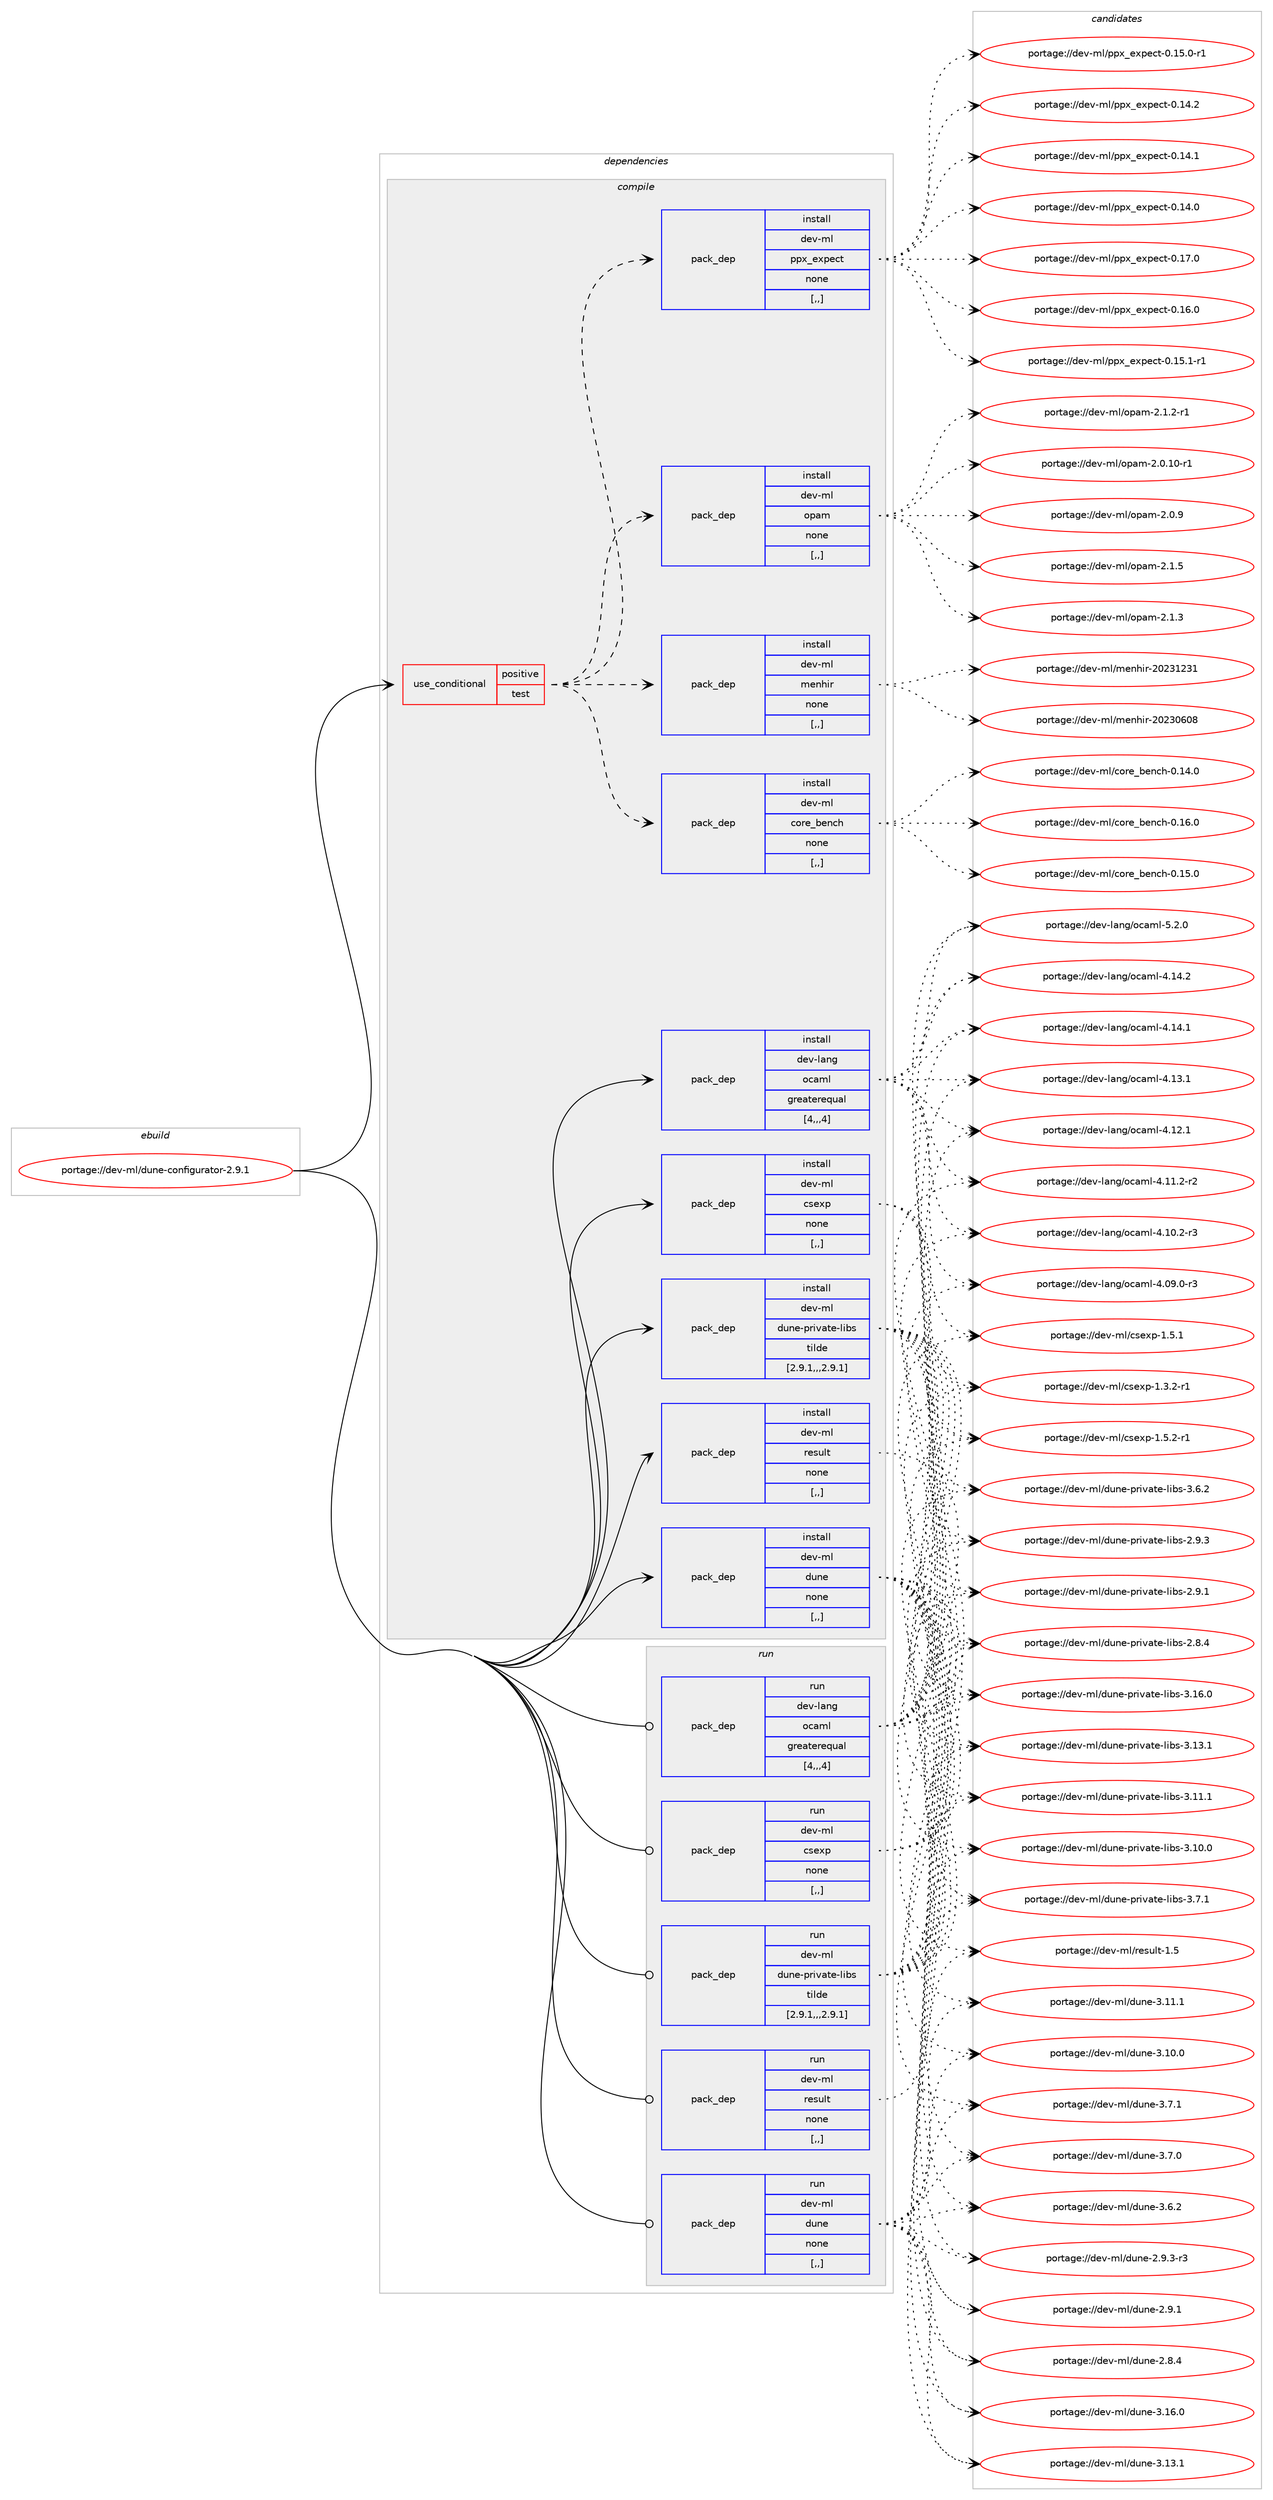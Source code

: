 digraph prolog {

# *************
# Graph options
# *************

newrank=true;
concentrate=true;
compound=true;
graph [rankdir=LR,fontname=Helvetica,fontsize=10,ranksep=1.5];#, ranksep=2.5, nodesep=0.2];
edge  [arrowhead=vee];
node  [fontname=Helvetica,fontsize=10];

# **********
# The ebuild
# **********

subgraph cluster_leftcol {
color=gray;
label=<<i>ebuild</i>>;
id [label="portage://dev-ml/dune-configurator-2.9.1", color=red, width=4, href="../dev-ml/dune-configurator-2.9.1.svg"];
}

# ****************
# The dependencies
# ****************

subgraph cluster_midcol {
color=gray;
label=<<i>dependencies</i>>;
subgraph cluster_compile {
fillcolor="#eeeeee";
style=filled;
label=<<i>compile</i>>;
subgraph cond29252 {
dependency118318 [label=<<TABLE BORDER="0" CELLBORDER="1" CELLSPACING="0" CELLPADDING="4"><TR><TD ROWSPAN="3" CELLPADDING="10">use_conditional</TD></TR><TR><TD>positive</TD></TR><TR><TD>test</TD></TR></TABLE>>, shape=none, color=red];
subgraph pack87868 {
dependency118319 [label=<<TABLE BORDER="0" CELLBORDER="1" CELLSPACING="0" CELLPADDING="4" WIDTH="220"><TR><TD ROWSPAN="6" CELLPADDING="30">pack_dep</TD></TR><TR><TD WIDTH="110">install</TD></TR><TR><TD>dev-ml</TD></TR><TR><TD>core_bench</TD></TR><TR><TD>none</TD></TR><TR><TD>[,,]</TD></TR></TABLE>>, shape=none, color=blue];
}
dependency118318:e -> dependency118319:w [weight=20,style="dashed",arrowhead="vee"];
subgraph pack87869 {
dependency118320 [label=<<TABLE BORDER="0" CELLBORDER="1" CELLSPACING="0" CELLPADDING="4" WIDTH="220"><TR><TD ROWSPAN="6" CELLPADDING="30">pack_dep</TD></TR><TR><TD WIDTH="110">install</TD></TR><TR><TD>dev-ml</TD></TR><TR><TD>menhir</TD></TR><TR><TD>none</TD></TR><TR><TD>[,,]</TD></TR></TABLE>>, shape=none, color=blue];
}
dependency118318:e -> dependency118320:w [weight=20,style="dashed",arrowhead="vee"];
subgraph pack87870 {
dependency118321 [label=<<TABLE BORDER="0" CELLBORDER="1" CELLSPACING="0" CELLPADDING="4" WIDTH="220"><TR><TD ROWSPAN="6" CELLPADDING="30">pack_dep</TD></TR><TR><TD WIDTH="110">install</TD></TR><TR><TD>dev-ml</TD></TR><TR><TD>opam</TD></TR><TR><TD>none</TD></TR><TR><TD>[,,]</TD></TR></TABLE>>, shape=none, color=blue];
}
dependency118318:e -> dependency118321:w [weight=20,style="dashed",arrowhead="vee"];
subgraph pack87871 {
dependency118322 [label=<<TABLE BORDER="0" CELLBORDER="1" CELLSPACING="0" CELLPADDING="4" WIDTH="220"><TR><TD ROWSPAN="6" CELLPADDING="30">pack_dep</TD></TR><TR><TD WIDTH="110">install</TD></TR><TR><TD>dev-ml</TD></TR><TR><TD>ppx_expect</TD></TR><TR><TD>none</TD></TR><TR><TD>[,,]</TD></TR></TABLE>>, shape=none, color=blue];
}
dependency118318:e -> dependency118322:w [weight=20,style="dashed",arrowhead="vee"];
}
id:e -> dependency118318:w [weight=20,style="solid",arrowhead="vee"];
subgraph pack87872 {
dependency118323 [label=<<TABLE BORDER="0" CELLBORDER="1" CELLSPACING="0" CELLPADDING="4" WIDTH="220"><TR><TD ROWSPAN="6" CELLPADDING="30">pack_dep</TD></TR><TR><TD WIDTH="110">install</TD></TR><TR><TD>dev-lang</TD></TR><TR><TD>ocaml</TD></TR><TR><TD>greaterequal</TD></TR><TR><TD>[4,,,4]</TD></TR></TABLE>>, shape=none, color=blue];
}
id:e -> dependency118323:w [weight=20,style="solid",arrowhead="vee"];
subgraph pack87873 {
dependency118324 [label=<<TABLE BORDER="0" CELLBORDER="1" CELLSPACING="0" CELLPADDING="4" WIDTH="220"><TR><TD ROWSPAN="6" CELLPADDING="30">pack_dep</TD></TR><TR><TD WIDTH="110">install</TD></TR><TR><TD>dev-ml</TD></TR><TR><TD>csexp</TD></TR><TR><TD>none</TD></TR><TR><TD>[,,]</TD></TR></TABLE>>, shape=none, color=blue];
}
id:e -> dependency118324:w [weight=20,style="solid",arrowhead="vee"];
subgraph pack87874 {
dependency118325 [label=<<TABLE BORDER="0" CELLBORDER="1" CELLSPACING="0" CELLPADDING="4" WIDTH="220"><TR><TD ROWSPAN="6" CELLPADDING="30">pack_dep</TD></TR><TR><TD WIDTH="110">install</TD></TR><TR><TD>dev-ml</TD></TR><TR><TD>dune</TD></TR><TR><TD>none</TD></TR><TR><TD>[,,]</TD></TR></TABLE>>, shape=none, color=blue];
}
id:e -> dependency118325:w [weight=20,style="solid",arrowhead="vee"];
subgraph pack87875 {
dependency118326 [label=<<TABLE BORDER="0" CELLBORDER="1" CELLSPACING="0" CELLPADDING="4" WIDTH="220"><TR><TD ROWSPAN="6" CELLPADDING="30">pack_dep</TD></TR><TR><TD WIDTH="110">install</TD></TR><TR><TD>dev-ml</TD></TR><TR><TD>dune-private-libs</TD></TR><TR><TD>tilde</TD></TR><TR><TD>[2.9.1,,,2.9.1]</TD></TR></TABLE>>, shape=none, color=blue];
}
id:e -> dependency118326:w [weight=20,style="solid",arrowhead="vee"];
subgraph pack87876 {
dependency118327 [label=<<TABLE BORDER="0" CELLBORDER="1" CELLSPACING="0" CELLPADDING="4" WIDTH="220"><TR><TD ROWSPAN="6" CELLPADDING="30">pack_dep</TD></TR><TR><TD WIDTH="110">install</TD></TR><TR><TD>dev-ml</TD></TR><TR><TD>result</TD></TR><TR><TD>none</TD></TR><TR><TD>[,,]</TD></TR></TABLE>>, shape=none, color=blue];
}
id:e -> dependency118327:w [weight=20,style="solid",arrowhead="vee"];
}
subgraph cluster_compileandrun {
fillcolor="#eeeeee";
style=filled;
label=<<i>compile and run</i>>;
}
subgraph cluster_run {
fillcolor="#eeeeee";
style=filled;
label=<<i>run</i>>;
subgraph pack87877 {
dependency118328 [label=<<TABLE BORDER="0" CELLBORDER="1" CELLSPACING="0" CELLPADDING="4" WIDTH="220"><TR><TD ROWSPAN="6" CELLPADDING="30">pack_dep</TD></TR><TR><TD WIDTH="110">run</TD></TR><TR><TD>dev-lang</TD></TR><TR><TD>ocaml</TD></TR><TR><TD>greaterequal</TD></TR><TR><TD>[4,,,4]</TD></TR></TABLE>>, shape=none, color=blue];
}
id:e -> dependency118328:w [weight=20,style="solid",arrowhead="odot"];
subgraph pack87878 {
dependency118329 [label=<<TABLE BORDER="0" CELLBORDER="1" CELLSPACING="0" CELLPADDING="4" WIDTH="220"><TR><TD ROWSPAN="6" CELLPADDING="30">pack_dep</TD></TR><TR><TD WIDTH="110">run</TD></TR><TR><TD>dev-ml</TD></TR><TR><TD>csexp</TD></TR><TR><TD>none</TD></TR><TR><TD>[,,]</TD></TR></TABLE>>, shape=none, color=blue];
}
id:e -> dependency118329:w [weight=20,style="solid",arrowhead="odot"];
subgraph pack87879 {
dependency118330 [label=<<TABLE BORDER="0" CELLBORDER="1" CELLSPACING="0" CELLPADDING="4" WIDTH="220"><TR><TD ROWSPAN="6" CELLPADDING="30">pack_dep</TD></TR><TR><TD WIDTH="110">run</TD></TR><TR><TD>dev-ml</TD></TR><TR><TD>dune</TD></TR><TR><TD>none</TD></TR><TR><TD>[,,]</TD></TR></TABLE>>, shape=none, color=blue];
}
id:e -> dependency118330:w [weight=20,style="solid",arrowhead="odot"];
subgraph pack87880 {
dependency118331 [label=<<TABLE BORDER="0" CELLBORDER="1" CELLSPACING="0" CELLPADDING="4" WIDTH="220"><TR><TD ROWSPAN="6" CELLPADDING="30">pack_dep</TD></TR><TR><TD WIDTH="110">run</TD></TR><TR><TD>dev-ml</TD></TR><TR><TD>dune-private-libs</TD></TR><TR><TD>tilde</TD></TR><TR><TD>[2.9.1,,,2.9.1]</TD></TR></TABLE>>, shape=none, color=blue];
}
id:e -> dependency118331:w [weight=20,style="solid",arrowhead="odot"];
subgraph pack87881 {
dependency118332 [label=<<TABLE BORDER="0" CELLBORDER="1" CELLSPACING="0" CELLPADDING="4" WIDTH="220"><TR><TD ROWSPAN="6" CELLPADDING="30">pack_dep</TD></TR><TR><TD WIDTH="110">run</TD></TR><TR><TD>dev-ml</TD></TR><TR><TD>result</TD></TR><TR><TD>none</TD></TR><TR><TD>[,,]</TD></TR></TABLE>>, shape=none, color=blue];
}
id:e -> dependency118332:w [weight=20,style="solid",arrowhead="odot"];
}
}

# **************
# The candidates
# **************

subgraph cluster_choices {
rank=same;
color=gray;
label=<<i>candidates</i>>;

subgraph choice87868 {
color=black;
nodesep=1;
choice10010111845109108479911111410195981011109910445484649544648 [label="portage://dev-ml/core_bench-0.16.0", color=red, width=4,href="../dev-ml/core_bench-0.16.0.svg"];
choice10010111845109108479911111410195981011109910445484649534648 [label="portage://dev-ml/core_bench-0.15.0", color=red, width=4,href="../dev-ml/core_bench-0.15.0.svg"];
choice10010111845109108479911111410195981011109910445484649524648 [label="portage://dev-ml/core_bench-0.14.0", color=red, width=4,href="../dev-ml/core_bench-0.14.0.svg"];
dependency118319:e -> choice10010111845109108479911111410195981011109910445484649544648:w [style=dotted,weight="100"];
dependency118319:e -> choice10010111845109108479911111410195981011109910445484649534648:w [style=dotted,weight="100"];
dependency118319:e -> choice10010111845109108479911111410195981011109910445484649524648:w [style=dotted,weight="100"];
}
subgraph choice87869 {
color=black;
nodesep=1;
choice1001011184510910847109101110104105114455048505149505149 [label="portage://dev-ml/menhir-20231231", color=red, width=4,href="../dev-ml/menhir-20231231.svg"];
choice1001011184510910847109101110104105114455048505148544856 [label="portage://dev-ml/menhir-20230608", color=red, width=4,href="../dev-ml/menhir-20230608.svg"];
dependency118320:e -> choice1001011184510910847109101110104105114455048505149505149:w [style=dotted,weight="100"];
dependency118320:e -> choice1001011184510910847109101110104105114455048505148544856:w [style=dotted,weight="100"];
}
subgraph choice87870 {
color=black;
nodesep=1;
choice100101118451091084711111297109455046494653 [label="portage://dev-ml/opam-2.1.5", color=red, width=4,href="../dev-ml/opam-2.1.5.svg"];
choice100101118451091084711111297109455046494651 [label="portage://dev-ml/opam-2.1.3", color=red, width=4,href="../dev-ml/opam-2.1.3.svg"];
choice1001011184510910847111112971094550464946504511449 [label="portage://dev-ml/opam-2.1.2-r1", color=red, width=4,href="../dev-ml/opam-2.1.2-r1.svg"];
choice100101118451091084711111297109455046484649484511449 [label="portage://dev-ml/opam-2.0.10-r1", color=red, width=4,href="../dev-ml/opam-2.0.10-r1.svg"];
choice100101118451091084711111297109455046484657 [label="portage://dev-ml/opam-2.0.9", color=red, width=4,href="../dev-ml/opam-2.0.9.svg"];
dependency118321:e -> choice100101118451091084711111297109455046494653:w [style=dotted,weight="100"];
dependency118321:e -> choice100101118451091084711111297109455046494651:w [style=dotted,weight="100"];
dependency118321:e -> choice1001011184510910847111112971094550464946504511449:w [style=dotted,weight="100"];
dependency118321:e -> choice100101118451091084711111297109455046484649484511449:w [style=dotted,weight="100"];
dependency118321:e -> choice100101118451091084711111297109455046484657:w [style=dotted,weight="100"];
}
subgraph choice87871 {
color=black;
nodesep=1;
choice1001011184510910847112112120951011201121019911645484649554648 [label="portage://dev-ml/ppx_expect-0.17.0", color=red, width=4,href="../dev-ml/ppx_expect-0.17.0.svg"];
choice1001011184510910847112112120951011201121019911645484649544648 [label="portage://dev-ml/ppx_expect-0.16.0", color=red, width=4,href="../dev-ml/ppx_expect-0.16.0.svg"];
choice10010111845109108471121121209510112011210199116454846495346494511449 [label="portage://dev-ml/ppx_expect-0.15.1-r1", color=red, width=4,href="../dev-ml/ppx_expect-0.15.1-r1.svg"];
choice10010111845109108471121121209510112011210199116454846495346484511449 [label="portage://dev-ml/ppx_expect-0.15.0-r1", color=red, width=4,href="../dev-ml/ppx_expect-0.15.0-r1.svg"];
choice1001011184510910847112112120951011201121019911645484649524650 [label="portage://dev-ml/ppx_expect-0.14.2", color=red, width=4,href="../dev-ml/ppx_expect-0.14.2.svg"];
choice1001011184510910847112112120951011201121019911645484649524649 [label="portage://dev-ml/ppx_expect-0.14.1", color=red, width=4,href="../dev-ml/ppx_expect-0.14.1.svg"];
choice1001011184510910847112112120951011201121019911645484649524648 [label="portage://dev-ml/ppx_expect-0.14.0", color=red, width=4,href="../dev-ml/ppx_expect-0.14.0.svg"];
dependency118322:e -> choice1001011184510910847112112120951011201121019911645484649554648:w [style=dotted,weight="100"];
dependency118322:e -> choice1001011184510910847112112120951011201121019911645484649544648:w [style=dotted,weight="100"];
dependency118322:e -> choice10010111845109108471121121209510112011210199116454846495346494511449:w [style=dotted,weight="100"];
dependency118322:e -> choice10010111845109108471121121209510112011210199116454846495346484511449:w [style=dotted,weight="100"];
dependency118322:e -> choice1001011184510910847112112120951011201121019911645484649524650:w [style=dotted,weight="100"];
dependency118322:e -> choice1001011184510910847112112120951011201121019911645484649524649:w [style=dotted,weight="100"];
dependency118322:e -> choice1001011184510910847112112120951011201121019911645484649524648:w [style=dotted,weight="100"];
}
subgraph choice87872 {
color=black;
nodesep=1;
choice1001011184510897110103471119997109108455346504648 [label="portage://dev-lang/ocaml-5.2.0", color=red, width=4,href="../dev-lang/ocaml-5.2.0.svg"];
choice100101118451089711010347111999710910845524649524650 [label="portage://dev-lang/ocaml-4.14.2", color=red, width=4,href="../dev-lang/ocaml-4.14.2.svg"];
choice100101118451089711010347111999710910845524649524649 [label="portage://dev-lang/ocaml-4.14.1", color=red, width=4,href="../dev-lang/ocaml-4.14.1.svg"];
choice100101118451089711010347111999710910845524649514649 [label="portage://dev-lang/ocaml-4.13.1", color=red, width=4,href="../dev-lang/ocaml-4.13.1.svg"];
choice100101118451089711010347111999710910845524649504649 [label="portage://dev-lang/ocaml-4.12.1", color=red, width=4,href="../dev-lang/ocaml-4.12.1.svg"];
choice1001011184510897110103471119997109108455246494946504511450 [label="portage://dev-lang/ocaml-4.11.2-r2", color=red, width=4,href="../dev-lang/ocaml-4.11.2-r2.svg"];
choice1001011184510897110103471119997109108455246494846504511451 [label="portage://dev-lang/ocaml-4.10.2-r3", color=red, width=4,href="../dev-lang/ocaml-4.10.2-r3.svg"];
choice1001011184510897110103471119997109108455246485746484511451 [label="portage://dev-lang/ocaml-4.09.0-r3", color=red, width=4,href="../dev-lang/ocaml-4.09.0-r3.svg"];
dependency118323:e -> choice1001011184510897110103471119997109108455346504648:w [style=dotted,weight="100"];
dependency118323:e -> choice100101118451089711010347111999710910845524649524650:w [style=dotted,weight="100"];
dependency118323:e -> choice100101118451089711010347111999710910845524649524649:w [style=dotted,weight="100"];
dependency118323:e -> choice100101118451089711010347111999710910845524649514649:w [style=dotted,weight="100"];
dependency118323:e -> choice100101118451089711010347111999710910845524649504649:w [style=dotted,weight="100"];
dependency118323:e -> choice1001011184510897110103471119997109108455246494946504511450:w [style=dotted,weight="100"];
dependency118323:e -> choice1001011184510897110103471119997109108455246494846504511451:w [style=dotted,weight="100"];
dependency118323:e -> choice1001011184510897110103471119997109108455246485746484511451:w [style=dotted,weight="100"];
}
subgraph choice87873 {
color=black;
nodesep=1;
choice1001011184510910847991151011201124549465346504511449 [label="portage://dev-ml/csexp-1.5.2-r1", color=red, width=4,href="../dev-ml/csexp-1.5.2-r1.svg"];
choice100101118451091084799115101120112454946534649 [label="portage://dev-ml/csexp-1.5.1", color=red, width=4,href="../dev-ml/csexp-1.5.1.svg"];
choice1001011184510910847991151011201124549465146504511449 [label="portage://dev-ml/csexp-1.3.2-r1", color=red, width=4,href="../dev-ml/csexp-1.3.2-r1.svg"];
dependency118324:e -> choice1001011184510910847991151011201124549465346504511449:w [style=dotted,weight="100"];
dependency118324:e -> choice100101118451091084799115101120112454946534649:w [style=dotted,weight="100"];
dependency118324:e -> choice1001011184510910847991151011201124549465146504511449:w [style=dotted,weight="100"];
}
subgraph choice87874 {
color=black;
nodesep=1;
choice100101118451091084710011711010145514649544648 [label="portage://dev-ml/dune-3.16.0", color=red, width=4,href="../dev-ml/dune-3.16.0.svg"];
choice100101118451091084710011711010145514649514649 [label="portage://dev-ml/dune-3.13.1", color=red, width=4,href="../dev-ml/dune-3.13.1.svg"];
choice100101118451091084710011711010145514649494649 [label="portage://dev-ml/dune-3.11.1", color=red, width=4,href="../dev-ml/dune-3.11.1.svg"];
choice100101118451091084710011711010145514649484648 [label="portage://dev-ml/dune-3.10.0", color=red, width=4,href="../dev-ml/dune-3.10.0.svg"];
choice1001011184510910847100117110101455146554649 [label="portage://dev-ml/dune-3.7.1", color=red, width=4,href="../dev-ml/dune-3.7.1.svg"];
choice1001011184510910847100117110101455146554648 [label="portage://dev-ml/dune-3.7.0", color=red, width=4,href="../dev-ml/dune-3.7.0.svg"];
choice1001011184510910847100117110101455146544650 [label="portage://dev-ml/dune-3.6.2", color=red, width=4,href="../dev-ml/dune-3.6.2.svg"];
choice10010111845109108471001171101014550465746514511451 [label="portage://dev-ml/dune-2.9.3-r3", color=red, width=4,href="../dev-ml/dune-2.9.3-r3.svg"];
choice1001011184510910847100117110101455046574649 [label="portage://dev-ml/dune-2.9.1", color=red, width=4,href="../dev-ml/dune-2.9.1.svg"];
choice1001011184510910847100117110101455046564652 [label="portage://dev-ml/dune-2.8.4", color=red, width=4,href="../dev-ml/dune-2.8.4.svg"];
dependency118325:e -> choice100101118451091084710011711010145514649544648:w [style=dotted,weight="100"];
dependency118325:e -> choice100101118451091084710011711010145514649514649:w [style=dotted,weight="100"];
dependency118325:e -> choice100101118451091084710011711010145514649494649:w [style=dotted,weight="100"];
dependency118325:e -> choice100101118451091084710011711010145514649484648:w [style=dotted,weight="100"];
dependency118325:e -> choice1001011184510910847100117110101455146554649:w [style=dotted,weight="100"];
dependency118325:e -> choice1001011184510910847100117110101455146554648:w [style=dotted,weight="100"];
dependency118325:e -> choice1001011184510910847100117110101455146544650:w [style=dotted,weight="100"];
dependency118325:e -> choice10010111845109108471001171101014550465746514511451:w [style=dotted,weight="100"];
dependency118325:e -> choice1001011184510910847100117110101455046574649:w [style=dotted,weight="100"];
dependency118325:e -> choice1001011184510910847100117110101455046564652:w [style=dotted,weight="100"];
}
subgraph choice87875 {
color=black;
nodesep=1;
choice10010111845109108471001171101014511211410511897116101451081059811545514649544648 [label="portage://dev-ml/dune-private-libs-3.16.0", color=red, width=4,href="../dev-ml/dune-private-libs-3.16.0.svg"];
choice10010111845109108471001171101014511211410511897116101451081059811545514649514649 [label="portage://dev-ml/dune-private-libs-3.13.1", color=red, width=4,href="../dev-ml/dune-private-libs-3.13.1.svg"];
choice10010111845109108471001171101014511211410511897116101451081059811545514649494649 [label="portage://dev-ml/dune-private-libs-3.11.1", color=red, width=4,href="../dev-ml/dune-private-libs-3.11.1.svg"];
choice10010111845109108471001171101014511211410511897116101451081059811545514649484648 [label="portage://dev-ml/dune-private-libs-3.10.0", color=red, width=4,href="../dev-ml/dune-private-libs-3.10.0.svg"];
choice100101118451091084710011711010145112114105118971161014510810598115455146554649 [label="portage://dev-ml/dune-private-libs-3.7.1", color=red, width=4,href="../dev-ml/dune-private-libs-3.7.1.svg"];
choice100101118451091084710011711010145112114105118971161014510810598115455146544650 [label="portage://dev-ml/dune-private-libs-3.6.2", color=red, width=4,href="../dev-ml/dune-private-libs-3.6.2.svg"];
choice100101118451091084710011711010145112114105118971161014510810598115455046574651 [label="portage://dev-ml/dune-private-libs-2.9.3", color=red, width=4,href="../dev-ml/dune-private-libs-2.9.3.svg"];
choice100101118451091084710011711010145112114105118971161014510810598115455046574649 [label="portage://dev-ml/dune-private-libs-2.9.1", color=red, width=4,href="../dev-ml/dune-private-libs-2.9.1.svg"];
choice100101118451091084710011711010145112114105118971161014510810598115455046564652 [label="portage://dev-ml/dune-private-libs-2.8.4", color=red, width=4,href="../dev-ml/dune-private-libs-2.8.4.svg"];
dependency118326:e -> choice10010111845109108471001171101014511211410511897116101451081059811545514649544648:w [style=dotted,weight="100"];
dependency118326:e -> choice10010111845109108471001171101014511211410511897116101451081059811545514649514649:w [style=dotted,weight="100"];
dependency118326:e -> choice10010111845109108471001171101014511211410511897116101451081059811545514649494649:w [style=dotted,weight="100"];
dependency118326:e -> choice10010111845109108471001171101014511211410511897116101451081059811545514649484648:w [style=dotted,weight="100"];
dependency118326:e -> choice100101118451091084710011711010145112114105118971161014510810598115455146554649:w [style=dotted,weight="100"];
dependency118326:e -> choice100101118451091084710011711010145112114105118971161014510810598115455146544650:w [style=dotted,weight="100"];
dependency118326:e -> choice100101118451091084710011711010145112114105118971161014510810598115455046574651:w [style=dotted,weight="100"];
dependency118326:e -> choice100101118451091084710011711010145112114105118971161014510810598115455046574649:w [style=dotted,weight="100"];
dependency118326:e -> choice100101118451091084710011711010145112114105118971161014510810598115455046564652:w [style=dotted,weight="100"];
}
subgraph choice87876 {
color=black;
nodesep=1;
choice100101118451091084711410111511710811645494653 [label="portage://dev-ml/result-1.5", color=red, width=4,href="../dev-ml/result-1.5.svg"];
dependency118327:e -> choice100101118451091084711410111511710811645494653:w [style=dotted,weight="100"];
}
subgraph choice87877 {
color=black;
nodesep=1;
choice1001011184510897110103471119997109108455346504648 [label="portage://dev-lang/ocaml-5.2.0", color=red, width=4,href="../dev-lang/ocaml-5.2.0.svg"];
choice100101118451089711010347111999710910845524649524650 [label="portage://dev-lang/ocaml-4.14.2", color=red, width=4,href="../dev-lang/ocaml-4.14.2.svg"];
choice100101118451089711010347111999710910845524649524649 [label="portage://dev-lang/ocaml-4.14.1", color=red, width=4,href="../dev-lang/ocaml-4.14.1.svg"];
choice100101118451089711010347111999710910845524649514649 [label="portage://dev-lang/ocaml-4.13.1", color=red, width=4,href="../dev-lang/ocaml-4.13.1.svg"];
choice100101118451089711010347111999710910845524649504649 [label="portage://dev-lang/ocaml-4.12.1", color=red, width=4,href="../dev-lang/ocaml-4.12.1.svg"];
choice1001011184510897110103471119997109108455246494946504511450 [label="portage://dev-lang/ocaml-4.11.2-r2", color=red, width=4,href="../dev-lang/ocaml-4.11.2-r2.svg"];
choice1001011184510897110103471119997109108455246494846504511451 [label="portage://dev-lang/ocaml-4.10.2-r3", color=red, width=4,href="../dev-lang/ocaml-4.10.2-r3.svg"];
choice1001011184510897110103471119997109108455246485746484511451 [label="portage://dev-lang/ocaml-4.09.0-r3", color=red, width=4,href="../dev-lang/ocaml-4.09.0-r3.svg"];
dependency118328:e -> choice1001011184510897110103471119997109108455346504648:w [style=dotted,weight="100"];
dependency118328:e -> choice100101118451089711010347111999710910845524649524650:w [style=dotted,weight="100"];
dependency118328:e -> choice100101118451089711010347111999710910845524649524649:w [style=dotted,weight="100"];
dependency118328:e -> choice100101118451089711010347111999710910845524649514649:w [style=dotted,weight="100"];
dependency118328:e -> choice100101118451089711010347111999710910845524649504649:w [style=dotted,weight="100"];
dependency118328:e -> choice1001011184510897110103471119997109108455246494946504511450:w [style=dotted,weight="100"];
dependency118328:e -> choice1001011184510897110103471119997109108455246494846504511451:w [style=dotted,weight="100"];
dependency118328:e -> choice1001011184510897110103471119997109108455246485746484511451:w [style=dotted,weight="100"];
}
subgraph choice87878 {
color=black;
nodesep=1;
choice1001011184510910847991151011201124549465346504511449 [label="portage://dev-ml/csexp-1.5.2-r1", color=red, width=4,href="../dev-ml/csexp-1.5.2-r1.svg"];
choice100101118451091084799115101120112454946534649 [label="portage://dev-ml/csexp-1.5.1", color=red, width=4,href="../dev-ml/csexp-1.5.1.svg"];
choice1001011184510910847991151011201124549465146504511449 [label="portage://dev-ml/csexp-1.3.2-r1", color=red, width=4,href="../dev-ml/csexp-1.3.2-r1.svg"];
dependency118329:e -> choice1001011184510910847991151011201124549465346504511449:w [style=dotted,weight="100"];
dependency118329:e -> choice100101118451091084799115101120112454946534649:w [style=dotted,weight="100"];
dependency118329:e -> choice1001011184510910847991151011201124549465146504511449:w [style=dotted,weight="100"];
}
subgraph choice87879 {
color=black;
nodesep=1;
choice100101118451091084710011711010145514649544648 [label="portage://dev-ml/dune-3.16.0", color=red, width=4,href="../dev-ml/dune-3.16.0.svg"];
choice100101118451091084710011711010145514649514649 [label="portage://dev-ml/dune-3.13.1", color=red, width=4,href="../dev-ml/dune-3.13.1.svg"];
choice100101118451091084710011711010145514649494649 [label="portage://dev-ml/dune-3.11.1", color=red, width=4,href="../dev-ml/dune-3.11.1.svg"];
choice100101118451091084710011711010145514649484648 [label="portage://dev-ml/dune-3.10.0", color=red, width=4,href="../dev-ml/dune-3.10.0.svg"];
choice1001011184510910847100117110101455146554649 [label="portage://dev-ml/dune-3.7.1", color=red, width=4,href="../dev-ml/dune-3.7.1.svg"];
choice1001011184510910847100117110101455146554648 [label="portage://dev-ml/dune-3.7.0", color=red, width=4,href="../dev-ml/dune-3.7.0.svg"];
choice1001011184510910847100117110101455146544650 [label="portage://dev-ml/dune-3.6.2", color=red, width=4,href="../dev-ml/dune-3.6.2.svg"];
choice10010111845109108471001171101014550465746514511451 [label="portage://dev-ml/dune-2.9.3-r3", color=red, width=4,href="../dev-ml/dune-2.9.3-r3.svg"];
choice1001011184510910847100117110101455046574649 [label="portage://dev-ml/dune-2.9.1", color=red, width=4,href="../dev-ml/dune-2.9.1.svg"];
choice1001011184510910847100117110101455046564652 [label="portage://dev-ml/dune-2.8.4", color=red, width=4,href="../dev-ml/dune-2.8.4.svg"];
dependency118330:e -> choice100101118451091084710011711010145514649544648:w [style=dotted,weight="100"];
dependency118330:e -> choice100101118451091084710011711010145514649514649:w [style=dotted,weight="100"];
dependency118330:e -> choice100101118451091084710011711010145514649494649:w [style=dotted,weight="100"];
dependency118330:e -> choice100101118451091084710011711010145514649484648:w [style=dotted,weight="100"];
dependency118330:e -> choice1001011184510910847100117110101455146554649:w [style=dotted,weight="100"];
dependency118330:e -> choice1001011184510910847100117110101455146554648:w [style=dotted,weight="100"];
dependency118330:e -> choice1001011184510910847100117110101455146544650:w [style=dotted,weight="100"];
dependency118330:e -> choice10010111845109108471001171101014550465746514511451:w [style=dotted,weight="100"];
dependency118330:e -> choice1001011184510910847100117110101455046574649:w [style=dotted,weight="100"];
dependency118330:e -> choice1001011184510910847100117110101455046564652:w [style=dotted,weight="100"];
}
subgraph choice87880 {
color=black;
nodesep=1;
choice10010111845109108471001171101014511211410511897116101451081059811545514649544648 [label="portage://dev-ml/dune-private-libs-3.16.0", color=red, width=4,href="../dev-ml/dune-private-libs-3.16.0.svg"];
choice10010111845109108471001171101014511211410511897116101451081059811545514649514649 [label="portage://dev-ml/dune-private-libs-3.13.1", color=red, width=4,href="../dev-ml/dune-private-libs-3.13.1.svg"];
choice10010111845109108471001171101014511211410511897116101451081059811545514649494649 [label="portage://dev-ml/dune-private-libs-3.11.1", color=red, width=4,href="../dev-ml/dune-private-libs-3.11.1.svg"];
choice10010111845109108471001171101014511211410511897116101451081059811545514649484648 [label="portage://dev-ml/dune-private-libs-3.10.0", color=red, width=4,href="../dev-ml/dune-private-libs-3.10.0.svg"];
choice100101118451091084710011711010145112114105118971161014510810598115455146554649 [label="portage://dev-ml/dune-private-libs-3.7.1", color=red, width=4,href="../dev-ml/dune-private-libs-3.7.1.svg"];
choice100101118451091084710011711010145112114105118971161014510810598115455146544650 [label="portage://dev-ml/dune-private-libs-3.6.2", color=red, width=4,href="../dev-ml/dune-private-libs-3.6.2.svg"];
choice100101118451091084710011711010145112114105118971161014510810598115455046574651 [label="portage://dev-ml/dune-private-libs-2.9.3", color=red, width=4,href="../dev-ml/dune-private-libs-2.9.3.svg"];
choice100101118451091084710011711010145112114105118971161014510810598115455046574649 [label="portage://dev-ml/dune-private-libs-2.9.1", color=red, width=4,href="../dev-ml/dune-private-libs-2.9.1.svg"];
choice100101118451091084710011711010145112114105118971161014510810598115455046564652 [label="portage://dev-ml/dune-private-libs-2.8.4", color=red, width=4,href="../dev-ml/dune-private-libs-2.8.4.svg"];
dependency118331:e -> choice10010111845109108471001171101014511211410511897116101451081059811545514649544648:w [style=dotted,weight="100"];
dependency118331:e -> choice10010111845109108471001171101014511211410511897116101451081059811545514649514649:w [style=dotted,weight="100"];
dependency118331:e -> choice10010111845109108471001171101014511211410511897116101451081059811545514649494649:w [style=dotted,weight="100"];
dependency118331:e -> choice10010111845109108471001171101014511211410511897116101451081059811545514649484648:w [style=dotted,weight="100"];
dependency118331:e -> choice100101118451091084710011711010145112114105118971161014510810598115455146554649:w [style=dotted,weight="100"];
dependency118331:e -> choice100101118451091084710011711010145112114105118971161014510810598115455146544650:w [style=dotted,weight="100"];
dependency118331:e -> choice100101118451091084710011711010145112114105118971161014510810598115455046574651:w [style=dotted,weight="100"];
dependency118331:e -> choice100101118451091084710011711010145112114105118971161014510810598115455046574649:w [style=dotted,weight="100"];
dependency118331:e -> choice100101118451091084710011711010145112114105118971161014510810598115455046564652:w [style=dotted,weight="100"];
}
subgraph choice87881 {
color=black;
nodesep=1;
choice100101118451091084711410111511710811645494653 [label="portage://dev-ml/result-1.5", color=red, width=4,href="../dev-ml/result-1.5.svg"];
dependency118332:e -> choice100101118451091084711410111511710811645494653:w [style=dotted,weight="100"];
}
}

}
